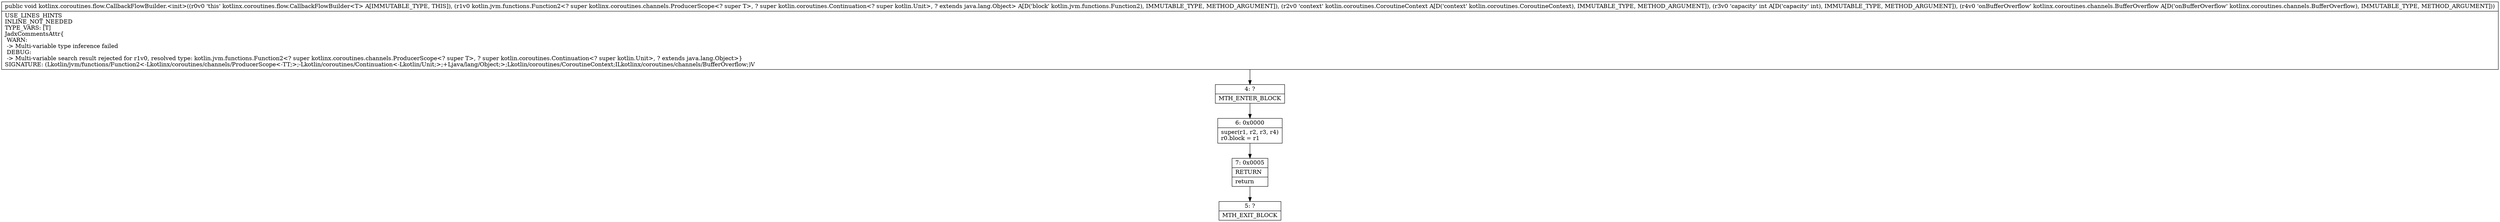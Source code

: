 digraph "CFG forkotlinx.coroutines.flow.CallbackFlowBuilder.\<init\>(Lkotlin\/jvm\/functions\/Function2;Lkotlin\/coroutines\/CoroutineContext;ILkotlinx\/coroutines\/channels\/BufferOverflow;)V" {
Node_4 [shape=record,label="{4\:\ ?|MTH_ENTER_BLOCK\l}"];
Node_6 [shape=record,label="{6\:\ 0x0000|super(r1, r2, r3, r4)\lr0.block = r1\l}"];
Node_7 [shape=record,label="{7\:\ 0x0005|RETURN\l|return\l}"];
Node_5 [shape=record,label="{5\:\ ?|MTH_EXIT_BLOCK\l}"];
MethodNode[shape=record,label="{public void kotlinx.coroutines.flow.CallbackFlowBuilder.\<init\>((r0v0 'this' kotlinx.coroutines.flow.CallbackFlowBuilder\<T\> A[IMMUTABLE_TYPE, THIS]), (r1v0 kotlin.jvm.functions.Function2\<? super kotlinx.coroutines.channels.ProducerScope\<? super T\>, ? super kotlin.coroutines.Continuation\<? super kotlin.Unit\>, ? extends java.lang.Object\> A[D('block' kotlin.jvm.functions.Function2), IMMUTABLE_TYPE, METHOD_ARGUMENT]), (r2v0 'context' kotlin.coroutines.CoroutineContext A[D('context' kotlin.coroutines.CoroutineContext), IMMUTABLE_TYPE, METHOD_ARGUMENT]), (r3v0 'capacity' int A[D('capacity' int), IMMUTABLE_TYPE, METHOD_ARGUMENT]), (r4v0 'onBufferOverflow' kotlinx.coroutines.channels.BufferOverflow A[D('onBufferOverflow' kotlinx.coroutines.channels.BufferOverflow), IMMUTABLE_TYPE, METHOD_ARGUMENT]))  | USE_LINES_HINTS\lINLINE_NOT_NEEDED\lTYPE_VARS: [T]\lJadxCommentsAttr\{\l WARN: \l \-\> Multi\-variable type inference failed\l DEBUG: \l \-\> Multi\-variable search result rejected for r1v0, resolved type: kotlin.jvm.functions.Function2\<? super kotlinx.coroutines.channels.ProducerScope\<? super T\>, ? super kotlin.coroutines.Continuation\<? super kotlin.Unit\>, ? extends java.lang.Object\>\}\lSIGNATURE: (Lkotlin\/jvm\/functions\/Function2\<\-Lkotlinx\/coroutines\/channels\/ProducerScope\<\-TT;\>;\-Lkotlin\/coroutines\/Continuation\<\-Lkotlin\/Unit;\>;+Ljava\/lang\/Object;\>;Lkotlin\/coroutines\/CoroutineContext;ILkotlinx\/coroutines\/channels\/BufferOverflow;)V\l}"];
MethodNode -> Node_4;Node_4 -> Node_6;
Node_6 -> Node_7;
Node_7 -> Node_5;
}

